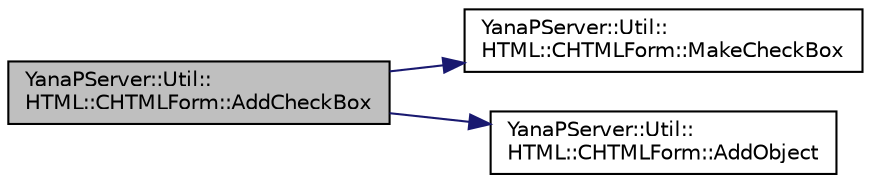digraph "YanaPServer::Util::HTML::CHTMLForm::AddCheckBox"
{
  edge [fontname="Helvetica",fontsize="10",labelfontname="Helvetica",labelfontsize="10"];
  node [fontname="Helvetica",fontsize="10",shape=record];
  rankdir="LR";
  Node2 [label="YanaPServer::Util::\lHTML::CHTMLForm::AddCheckBox",height=0.2,width=0.4,color="black", fillcolor="grey75", style="filled", fontcolor="black"];
  Node2 -> Node3 [color="midnightblue",fontsize="10",style="solid",fontname="Helvetica"];
  Node3 [label="YanaPServer::Util::\lHTML::CHTMLForm::MakeCheckBox",height=0.2,width=0.4,color="black", fillcolor="white", style="filled",URL="$class_yana_p_server_1_1_util_1_1_h_t_m_l_1_1_c_h_t_m_l_form.html#ab02a11b5befe009fe24534e88631d7e9",tooltip="チェックボックスを生成 "];
  Node2 -> Node4 [color="midnightblue",fontsize="10",style="solid",fontname="Helvetica"];
  Node4 [label="YanaPServer::Util::\lHTML::CHTMLForm::AddObject",height=0.2,width=0.4,color="black", fillcolor="white", style="filled",URL="$class_yana_p_server_1_1_util_1_1_h_t_m_l_1_1_c_h_t_m_l_form.html#a0bb1a5f9f4ad8b33210bc446337e356b",tooltip="オブジェクト追加 "];
}
